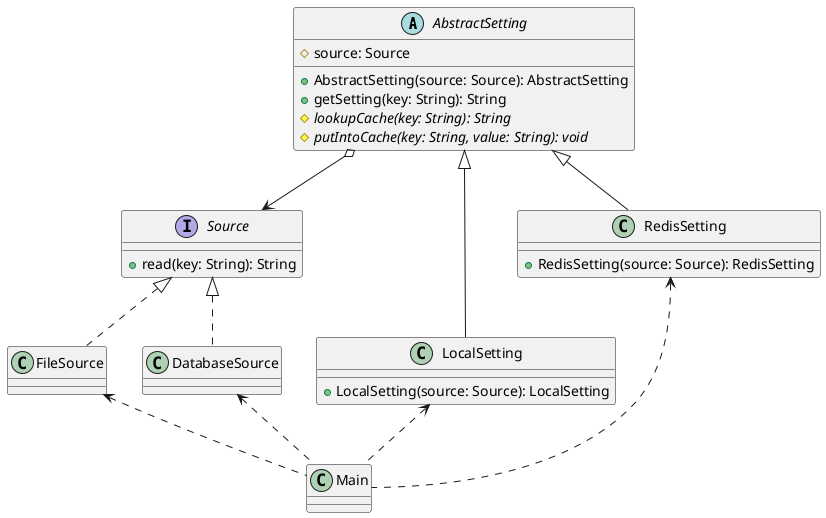 @startuml

' 模版方法模式 + 桥接模式
abstract class AbstractSetting {
    # source: Source
    + AbstractSetting(source: Source): AbstractSetting
    + getSetting(key: String): String
    # {abstract} lookupCache(key: String): String
    # {abstract} putIntoCache(key: String, value: String): void
}

interface Source {
    + read(key: String): String
}

class LocalSetting extends AbstractSetting {
    + LocalSetting(source: Source): LocalSetting
}

class RedisSetting extends AbstractSetting {
    + RedisSetting(source: Source): RedisSetting
}

class FileSource implements Source

class DatabaseSource implements Source

AbstractSetting o--> Source

FileSource <.. Main
DatabaseSource <.. Main
LocalSetting <.. Main
RedisSetting <.. Main

@enduml
